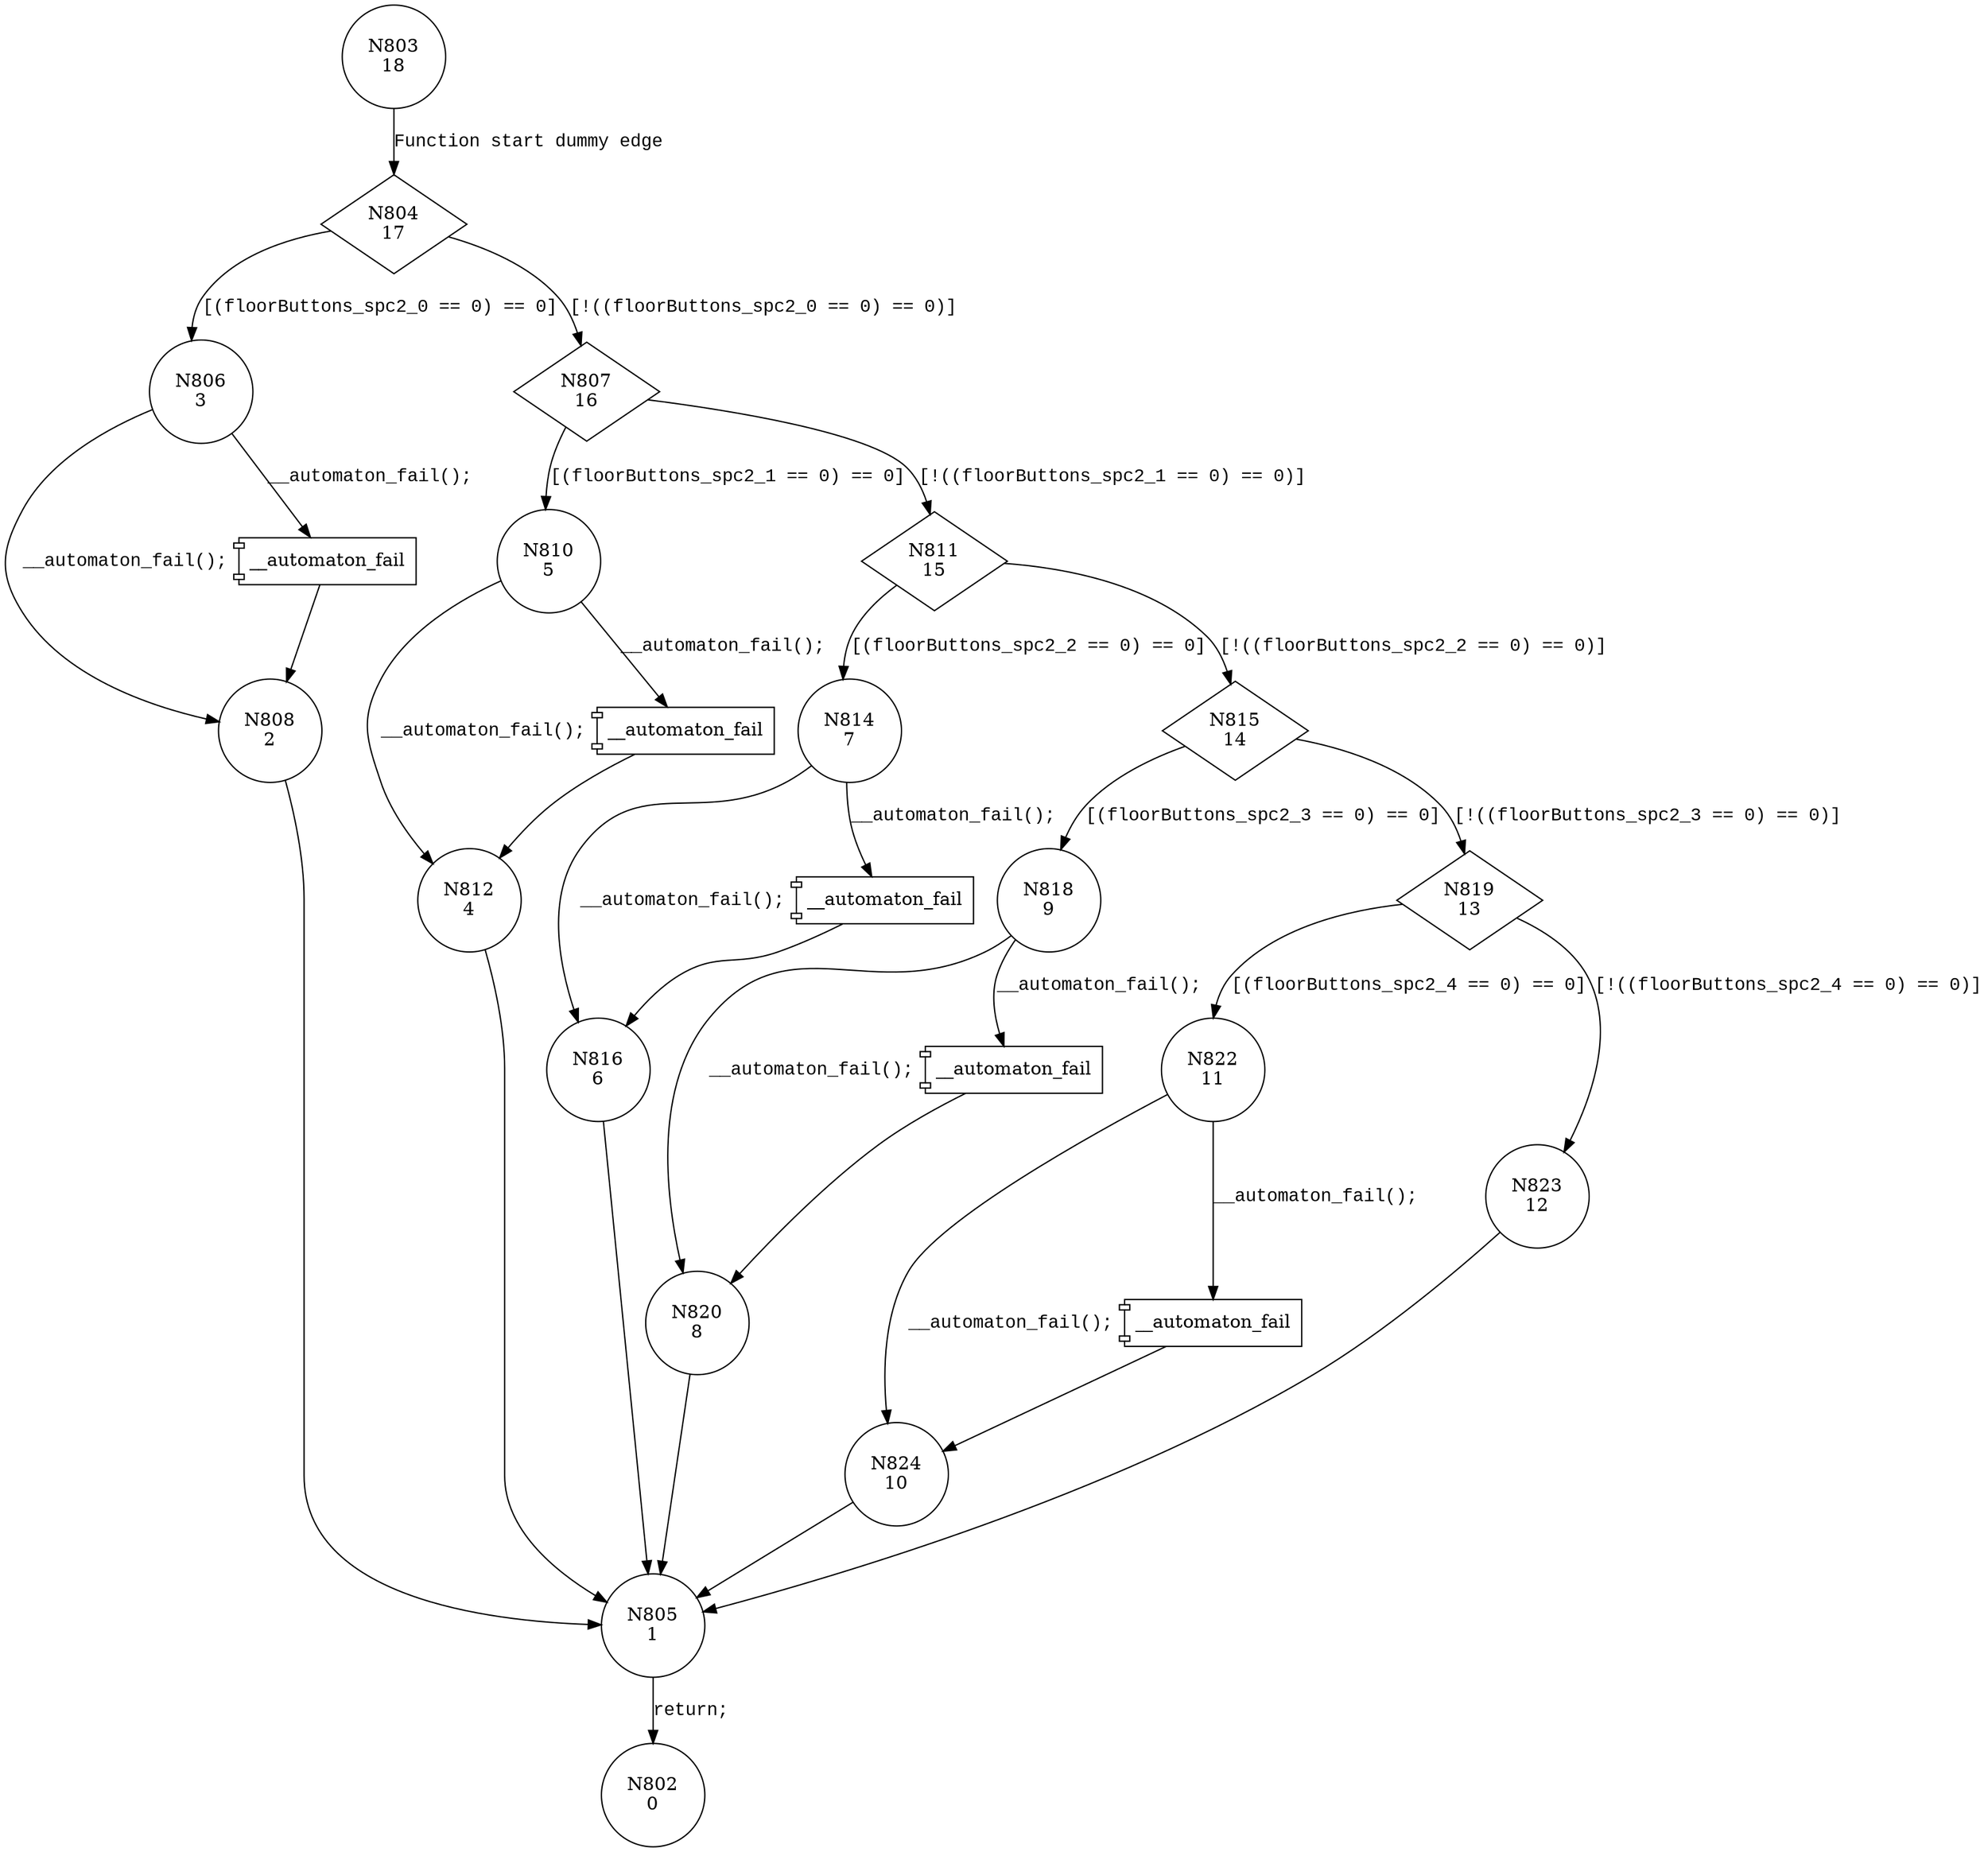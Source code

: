 digraph __utac_acc__Specification2_spec__4 {
803 [shape="circle" label="N803\n18"]
804 [shape="diamond" label="N804\n17"]
806 [shape="circle" label="N806\n3"]
807 [shape="diamond" label="N807\n16"]
810 [shape="circle" label="N810\n5"]
811 [shape="diamond" label="N811\n15"]
814 [shape="circle" label="N814\n7"]
815 [shape="diamond" label="N815\n14"]
818 [shape="circle" label="N818\n9"]
819 [shape="diamond" label="N819\n13"]
822 [shape="circle" label="N822\n11"]
823 [shape="circle" label="N823\n12"]
805 [shape="circle" label="N805\n1"]
802 [shape="circle" label="N802\n0"]
824 [shape="circle" label="N824\n10"]
820 [shape="circle" label="N820\n8"]
816 [shape="circle" label="N816\n6"]
812 [shape="circle" label="N812\n4"]
808 [shape="circle" label="N808\n2"]
803 -> 804 [label="Function start dummy edge" fontname="Courier New"]
804 -> 806 [label="[(floorButtons_spc2_0 == 0) == 0]" fontname="Courier New"]
804 -> 807 [label="[!((floorButtons_spc2_0 == 0) == 0)]" fontname="Courier New"]
807 -> 810 [label="[(floorButtons_spc2_1 == 0) == 0]" fontname="Courier New"]
807 -> 811 [label="[!((floorButtons_spc2_1 == 0) == 0)]" fontname="Courier New"]
811 -> 814 [label="[(floorButtons_spc2_2 == 0) == 0]" fontname="Courier New"]
811 -> 815 [label="[!((floorButtons_spc2_2 == 0) == 0)]" fontname="Courier New"]
815 -> 818 [label="[(floorButtons_spc2_3 == 0) == 0]" fontname="Courier New"]
815 -> 819 [label="[!((floorButtons_spc2_3 == 0) == 0)]" fontname="Courier New"]
819 -> 822 [label="[(floorButtons_spc2_4 == 0) == 0]" fontname="Courier New"]
819 -> 823 [label="[!((floorButtons_spc2_4 == 0) == 0)]" fontname="Courier New"]
805 -> 802 [label="return;" fontname="Courier New"]
100116 [shape="component" label="__automaton_fail"]
822 -> 100116 [label="__automaton_fail();" fontname="Courier New"]
100116 -> 824 [label="" fontname="Courier New"]
822 -> 824 [label="__automaton_fail();" fontname="Courier New"]
824 -> 805 [label="" fontname="Courier New"]
100117 [shape="component" label="__automaton_fail"]
818 -> 100117 [label="__automaton_fail();" fontname="Courier New"]
100117 -> 820 [label="" fontname="Courier New"]
818 -> 820 [label="__automaton_fail();" fontname="Courier New"]
820 -> 805 [label="" fontname="Courier New"]
100118 [shape="component" label="__automaton_fail"]
814 -> 100118 [label="__automaton_fail();" fontname="Courier New"]
100118 -> 816 [label="" fontname="Courier New"]
814 -> 816 [label="__automaton_fail();" fontname="Courier New"]
816 -> 805 [label="" fontname="Courier New"]
100119 [shape="component" label="__automaton_fail"]
810 -> 100119 [label="__automaton_fail();" fontname="Courier New"]
100119 -> 812 [label="" fontname="Courier New"]
810 -> 812 [label="__automaton_fail();" fontname="Courier New"]
812 -> 805 [label="" fontname="Courier New"]
100120 [shape="component" label="__automaton_fail"]
806 -> 100120 [label="__automaton_fail();" fontname="Courier New"]
100120 -> 808 [label="" fontname="Courier New"]
806 -> 808 [label="__automaton_fail();" fontname="Courier New"]
808 -> 805 [label="" fontname="Courier New"]
823 -> 805 [label="" fontname="Courier New"]
}